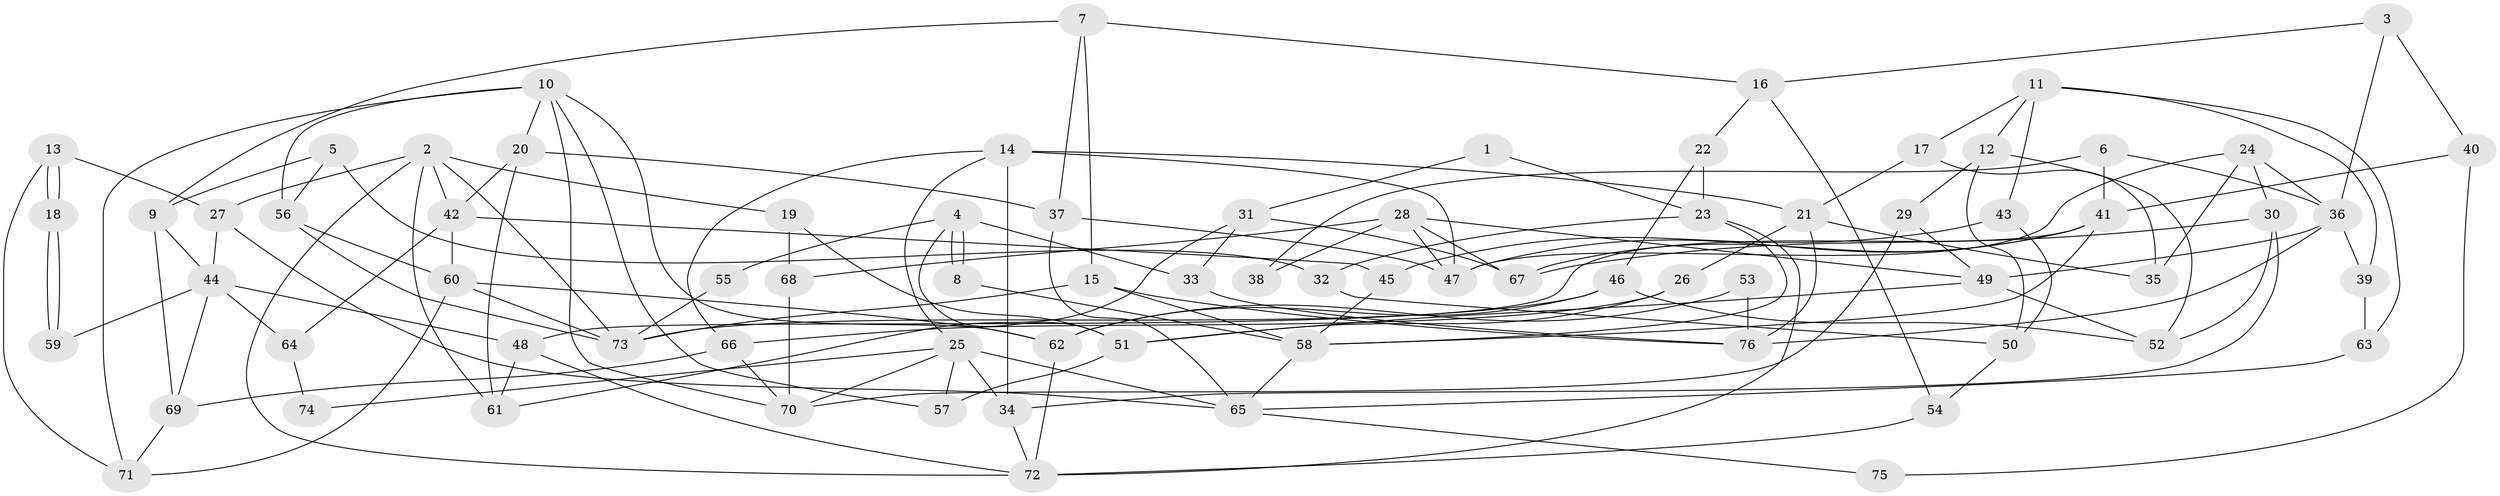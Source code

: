 // Generated by graph-tools (version 1.1) at 2025/02/03/09/25 03:02:08]
// undirected, 76 vertices, 152 edges
graph export_dot {
graph [start="1"]
  node [color=gray90,style=filled];
  1;
  2;
  3;
  4;
  5;
  6;
  7;
  8;
  9;
  10;
  11;
  12;
  13;
  14;
  15;
  16;
  17;
  18;
  19;
  20;
  21;
  22;
  23;
  24;
  25;
  26;
  27;
  28;
  29;
  30;
  31;
  32;
  33;
  34;
  35;
  36;
  37;
  38;
  39;
  40;
  41;
  42;
  43;
  44;
  45;
  46;
  47;
  48;
  49;
  50;
  51;
  52;
  53;
  54;
  55;
  56;
  57;
  58;
  59;
  60;
  61;
  62;
  63;
  64;
  65;
  66;
  67;
  68;
  69;
  70;
  71;
  72;
  73;
  74;
  75;
  76;
  1 -- 23;
  1 -- 31;
  2 -- 19;
  2 -- 73;
  2 -- 27;
  2 -- 42;
  2 -- 61;
  2 -- 72;
  3 -- 16;
  3 -- 36;
  3 -- 40;
  4 -- 8;
  4 -- 8;
  4 -- 51;
  4 -- 33;
  4 -- 55;
  5 -- 32;
  5 -- 56;
  5 -- 9;
  6 -- 36;
  6 -- 41;
  6 -- 38;
  7 -- 9;
  7 -- 15;
  7 -- 16;
  7 -- 37;
  8 -- 58;
  9 -- 44;
  9 -- 69;
  10 -- 70;
  10 -- 71;
  10 -- 20;
  10 -- 56;
  10 -- 57;
  10 -- 62;
  11 -- 39;
  11 -- 17;
  11 -- 12;
  11 -- 43;
  11 -- 63;
  12 -- 52;
  12 -- 29;
  12 -- 50;
  13 -- 71;
  13 -- 18;
  13 -- 18;
  13 -- 27;
  14 -- 21;
  14 -- 34;
  14 -- 25;
  14 -- 47;
  14 -- 66;
  15 -- 73;
  15 -- 58;
  15 -- 76;
  16 -- 22;
  16 -- 54;
  17 -- 21;
  17 -- 35;
  18 -- 59;
  18 -- 59;
  19 -- 68;
  19 -- 51;
  20 -- 37;
  20 -- 42;
  20 -- 61;
  21 -- 76;
  21 -- 26;
  21 -- 35;
  22 -- 23;
  22 -- 46;
  23 -- 72;
  23 -- 58;
  23 -- 32;
  24 -- 47;
  24 -- 30;
  24 -- 35;
  24 -- 36;
  25 -- 65;
  25 -- 34;
  25 -- 57;
  25 -- 70;
  25 -- 74;
  26 -- 51;
  26 -- 66;
  27 -- 44;
  27 -- 65;
  28 -- 67;
  28 -- 49;
  28 -- 38;
  28 -- 47;
  28 -- 68;
  29 -- 70;
  29 -- 49;
  30 -- 67;
  30 -- 34;
  30 -- 52;
  31 -- 61;
  31 -- 33;
  31 -- 67;
  32 -- 50;
  33 -- 76;
  34 -- 72;
  36 -- 49;
  36 -- 39;
  36 -- 76;
  37 -- 47;
  37 -- 65;
  39 -- 63;
  40 -- 41;
  40 -- 75;
  41 -- 47;
  41 -- 48;
  41 -- 58;
  41 -- 67;
  42 -- 45;
  42 -- 60;
  42 -- 64;
  43 -- 45;
  43 -- 50;
  44 -- 48;
  44 -- 59;
  44 -- 64;
  44 -- 69;
  45 -- 58;
  46 -- 73;
  46 -- 62;
  46 -- 52;
  48 -- 72;
  48 -- 61;
  49 -- 52;
  49 -- 51;
  50 -- 54;
  51 -- 57;
  53 -- 76;
  53 -- 62;
  54 -- 72;
  55 -- 73;
  56 -- 60;
  56 -- 73;
  58 -- 65;
  60 -- 62;
  60 -- 71;
  60 -- 73;
  62 -- 72;
  63 -- 65;
  64 -- 74;
  65 -- 75;
  66 -- 69;
  66 -- 70;
  68 -- 70;
  69 -- 71;
}
